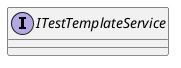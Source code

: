 @startuml
interface ITestTemplateService {
    !ifdef TEST_TEMPLATE_SERVICE_TRYCHECKQUESTIONACCESSFORTESTTEMPLATE
    +  TryCheckQuestionAccessForTestTemplate(questions:List<CreateUpdateQuestionDto>, cancellationToken:CancellationToken): Task
    !endif
    !ifdef TEST_TEMPLATE_SERVICE_CANDELETETESTTEMPLATE
    +  CanDeleteTestTemplate(testTemplateId:Guid, cancellationToken:CancellationToken): Task<bool>
    !endif
    !ifdef TEST_TEMPLATE_SERVICE_CANEDITTESTTEMPLATE
    +  CanEditTestTemplate(testTemplateId:Guid, cancellationToken:CancellationToken): Task<bool>
    !endif
    !ifdef TEST_TEMPLATE_SERVICE_CANVIEWTEMPLATE
    +  CanViewTesTemplate(testTemplateId:Guid): Task<bool>
    !endif
    !ifdef TEST_TEMPLATE_SERVICE_CHECKQUESTIONSFORUPDATE
    + CheckQuestionsForUpdate(updateQuestionDto:List<CreateUpdateQuestionDto>, updateQuestion:List<Question>): CheckUpdateQuestion
    !endif
}
@enduml
